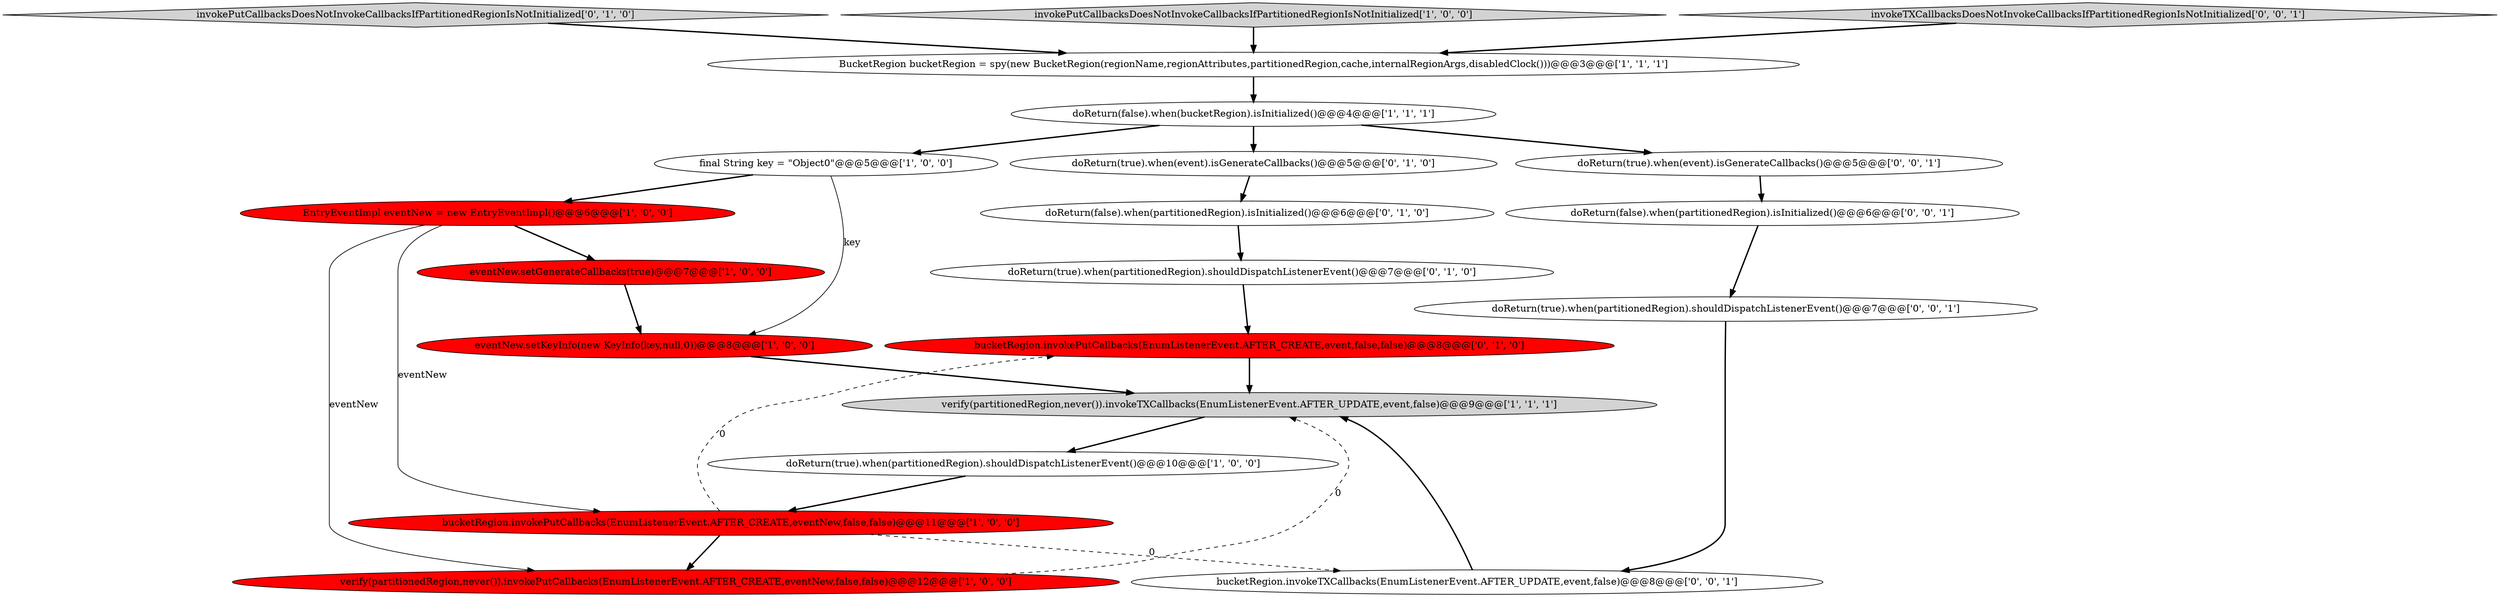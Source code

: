 digraph {
13 [style = filled, label = "doReturn(false).when(partitionedRegion).isInitialized()@@@6@@@['0', '1', '0']", fillcolor = white, shape = ellipse image = "AAA0AAABBB2BBB"];
6 [style = filled, label = "eventNew.setGenerateCallbacks(true)@@@7@@@['1', '0', '0']", fillcolor = red, shape = ellipse image = "AAA1AAABBB1BBB"];
17 [style = filled, label = "bucketRegion.invokeTXCallbacks(EnumListenerEvent.AFTER_UPDATE,event,false)@@@8@@@['0', '0', '1']", fillcolor = white, shape = ellipse image = "AAA0AAABBB3BBB"];
14 [style = filled, label = "invokePutCallbacksDoesNotInvokeCallbacksIfPartitionedRegionIsNotInitialized['0', '1', '0']", fillcolor = lightgray, shape = diamond image = "AAA0AAABBB2BBB"];
3 [style = filled, label = "BucketRegion bucketRegion = spy(new BucketRegion(regionName,regionAttributes,partitionedRegion,cache,internalRegionArgs,disabledClock()))@@@3@@@['1', '1', '1']", fillcolor = white, shape = ellipse image = "AAA0AAABBB1BBB"];
10 [style = filled, label = "bucketRegion.invokePutCallbacks(EnumListenerEvent.AFTER_CREATE,eventNew,false,false)@@@11@@@['1', '0', '0']", fillcolor = red, shape = ellipse image = "AAA1AAABBB1BBB"];
16 [style = filled, label = "doReturn(true).when(partitionedRegion).shouldDispatchListenerEvent()@@@7@@@['0', '0', '1']", fillcolor = white, shape = ellipse image = "AAA0AAABBB3BBB"];
11 [style = filled, label = "doReturn(true).when(partitionedRegion).shouldDispatchListenerEvent()@@@7@@@['0', '1', '0']", fillcolor = white, shape = ellipse image = "AAA0AAABBB2BBB"];
5 [style = filled, label = "verify(partitionedRegion,never()).invokeTXCallbacks(EnumListenerEvent.AFTER_UPDATE,event,false)@@@9@@@['1', '1', '1']", fillcolor = lightgray, shape = ellipse image = "AAA0AAABBB1BBB"];
12 [style = filled, label = "bucketRegion.invokePutCallbacks(EnumListenerEvent.AFTER_CREATE,event,false,false)@@@8@@@['0', '1', '0']", fillcolor = red, shape = ellipse image = "AAA1AAABBB2BBB"];
0 [style = filled, label = "EntryEventImpl eventNew = new EntryEventImpl()@@@6@@@['1', '0', '0']", fillcolor = red, shape = ellipse image = "AAA1AAABBB1BBB"];
15 [style = filled, label = "doReturn(true).when(event).isGenerateCallbacks()@@@5@@@['0', '1', '0']", fillcolor = white, shape = ellipse image = "AAA0AAABBB2BBB"];
8 [style = filled, label = "doReturn(true).when(partitionedRegion).shouldDispatchListenerEvent()@@@10@@@['1', '0', '0']", fillcolor = white, shape = ellipse image = "AAA0AAABBB1BBB"];
2 [style = filled, label = "final String key = \"Object0\"@@@5@@@['1', '0', '0']", fillcolor = white, shape = ellipse image = "AAA0AAABBB1BBB"];
4 [style = filled, label = "eventNew.setKeyInfo(new KeyInfo(key,null,0))@@@8@@@['1', '0', '0']", fillcolor = red, shape = ellipse image = "AAA1AAABBB1BBB"];
7 [style = filled, label = "doReturn(false).when(bucketRegion).isInitialized()@@@4@@@['1', '1', '1']", fillcolor = white, shape = ellipse image = "AAA0AAABBB1BBB"];
9 [style = filled, label = "invokePutCallbacksDoesNotInvokeCallbacksIfPartitionedRegionIsNotInitialized['1', '0', '0']", fillcolor = lightgray, shape = diamond image = "AAA0AAABBB1BBB"];
18 [style = filled, label = "doReturn(true).when(event).isGenerateCallbacks()@@@5@@@['0', '0', '1']", fillcolor = white, shape = ellipse image = "AAA0AAABBB3BBB"];
19 [style = filled, label = "invokeTXCallbacksDoesNotInvokeCallbacksIfPartitionedRegionIsNotInitialized['0', '0', '1']", fillcolor = lightgray, shape = diamond image = "AAA0AAABBB3BBB"];
1 [style = filled, label = "verify(partitionedRegion,never()).invokePutCallbacks(EnumListenerEvent.AFTER_CREATE,eventNew,false,false)@@@12@@@['1', '0', '0']", fillcolor = red, shape = ellipse image = "AAA1AAABBB1BBB"];
20 [style = filled, label = "doReturn(false).when(partitionedRegion).isInitialized()@@@6@@@['0', '0', '1']", fillcolor = white, shape = ellipse image = "AAA0AAABBB3BBB"];
0->1 [style = solid, label="eventNew"];
14->3 [style = bold, label=""];
5->8 [style = bold, label=""];
8->10 [style = bold, label=""];
17->5 [style = bold, label=""];
15->13 [style = bold, label=""];
1->5 [style = dashed, label="0"];
0->10 [style = solid, label="eventNew"];
12->5 [style = bold, label=""];
0->6 [style = bold, label=""];
10->12 [style = dashed, label="0"];
2->4 [style = solid, label="key"];
11->12 [style = bold, label=""];
16->17 [style = bold, label=""];
13->11 [style = bold, label=""];
6->4 [style = bold, label=""];
18->20 [style = bold, label=""];
2->0 [style = bold, label=""];
20->16 [style = bold, label=""];
3->7 [style = bold, label=""];
7->2 [style = bold, label=""];
10->17 [style = dashed, label="0"];
7->18 [style = bold, label=""];
9->3 [style = bold, label=""];
7->15 [style = bold, label=""];
10->1 [style = bold, label=""];
4->5 [style = bold, label=""];
19->3 [style = bold, label=""];
}
